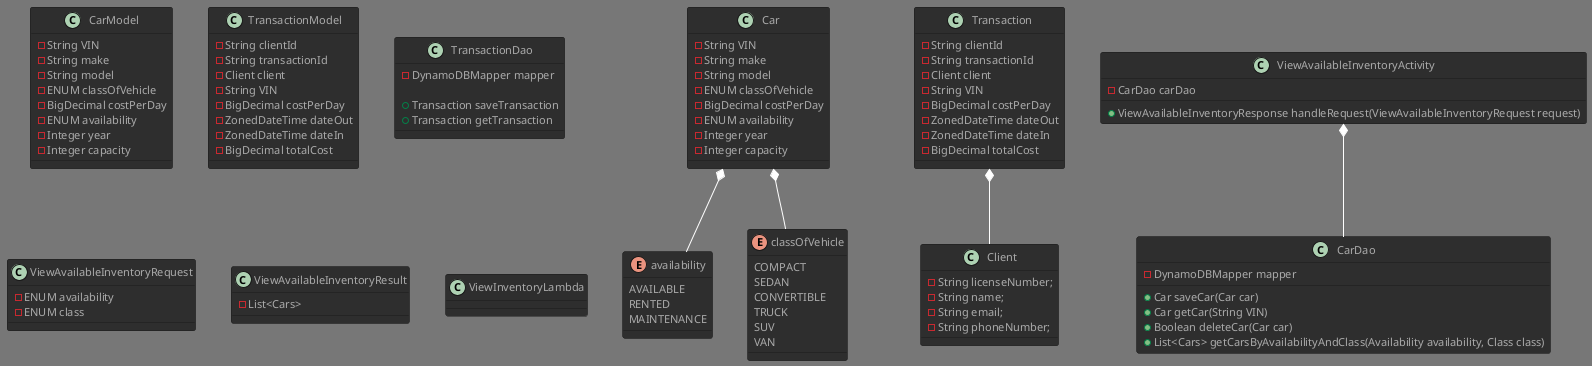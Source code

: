 @startuml
!theme reddress-darkblue

''''''''''''''''''''''''''''''''''''''''''''''''''''''''''''''''''''''''''''''''''''''''''''''''''''''''''''''''''''''''

class Car {
    - String VIN
    - String make
    - String model
    - ENUM classOfVehicle
    - BigDecimal costPerDay
    - ENUM availability
    - Integer year
    - Integer capacity
}

class Transaction {
    - String clientId
    - String transactionId
    - Client client
    - String VIN
    - BigDecimal costPerDay
    - ZonedDateTime dateOut
    - ZonedDateTime dateIn
    - BigDecimal totalCost
}

class Client {
    - String licenseNumber;
    - String name;
    - String email;
    - String phoneNumber;
}

''''''''''''''''''''''''''''''''''''''''''''''''''''''''''''''''''''''''''''''''''''''''''''''''''''''''''''''''''''''''
''''''''''''''''''''''''''''''''''''''''''''''''''''''''''''''''''''''''''''''''''''''''''''''''''''''''''''''''''''''''

class CarModel {
    - String VIN
    - String make
    - String model
    - ENUM classOfVehicle
    - BigDecimal costPerDay
    - ENUM availability
    - Integer year
    - Integer capacity
}

class TransactionModel {
    - String clientId
    - String transactionId
    - Client client
    - String VIN
    - BigDecimal costPerDay
    - ZonedDateTime dateOut
    - ZonedDateTime dateIn
    - BigDecimal totalCost
}

''''''''''''''''''''''''''''''''''''''''''''''''''''''''''''''''''''''''''''''''''''''''''''''''''''''''''''''''''''''''
''''''''''''''''''''''''''''''''''''''''''''''''''''''''''''''''''''''''''''''''''''''''''''''''''''''''''''''''''''''''

class CarDao {
    -DynamoDBMapper mapper

    + Car saveCar(Car car)
    + Car getCar(String VIN)
    + Boolean deleteCar(Car car)
    + List<Cars> getCarsByAvailabilityAndClass(Availability availability, Class class)
}

class TransactionDao {
    -DynamoDBMapper mapper

    + Transaction saveTransaction
    + Transaction getTransaction
}

''''''''''''''''''''''''''''''''''''''''''''''''''''''''''''''''''''''''''''''''''''''''''''''''''''''''''''''''''''''''
''''''''''''''''''''''''''''''''''''''''''''''''''''''''''''''''''''''''''''''''''''''''''''''''''''''''''''''''''''''''

enum availability {
    AVAILABLE
    RENTED
    MAINTENANCE
}

enum classOfVehicle {
    COMPACT
    SEDAN
    CONVERTIBLE
    TRUCK
    SUV
    VAN
}

''''''''''''''''''''''''''''''''''''''''''''''''''''''''''''''''''''''''''''''''''''''''''''''''''''''''''''''''''''''''
''''''''''''''''''''''''''''''''''''''''''''''''''''''''''''''''''''''''''''''''''''''''''''''''''''''''''''''''''''''''

class ViewAvailableInventoryActivity {
    -CarDao carDao

    +ViewAvailableInventoryResponse handleRequest(ViewAvailableInventoryRequest request)
}

'class ViewCarActivity {
'    - CarDao carDao
'
'    + ViewCarResponse handleRequest(ViewCarRequest request)
'}

''''''''''''''''''''''''''''''''''''''''''''''''''''''''''''''''''''''''''''''''''''''''''''''''''''''''''''''''''''''''''''''''''''''''''''''''''''''''''''''''''''''''''''''''''''''''''''''''''''''''''''''''''''''''''''''''''''''''''''''''
''''''''''''''''''''''''''''''''''''''''''''''''''''''''''''''''''''''''''''''''''''''''''''''''''''''''''''''''''''''''

class ViewAvailableInventoryRequest {
    - ENUM availability
    - ENUM class
}

''''''''''''''''''''''''''''''''''''''''''''''''''''''''''''''''''''''''''''''''''''''''''''''''''''''''''''''''''''''''
''''''''''''''''''''''''''''''''''''''''''''''''''''''''''''''''''''''''''''''''''''''''''''''''''''''''''''''''''''''''

class ViewAvailableInventoryResult {
    - List<Cars>
}

''''''''''''''''''''''''''''''''''''''''''''''''''''''''''''''''''''''''''''''''''''''''''''''''''''''''''''''''''''''''
''''''''''''''''''''''''''''''''''''''''''''''''''''''''''''''''''''''''''''''''''''''''''''''''''''''''''''''''''''''''

class ViewInventoryLambda {

}

''''''''''''''''''''''''''''''''''''''''''''''''''''''''''''''''''''''''''''''''''''''''''''''''''''''''''''''''''''''''
''''''''''''''''''''''''''''''''''''''''''''''''''''''''''''''''''''''''''''''''''''''''''''''''''''''''''''''''''''''''
''''''''''''''''''''''''''''''''''''''''''''''''''''''''''''''''''''''''''''''''''''''''''''''''''''''''''''''''''''''''

ViewAvailableInventoryActivity *-- CarDao

''''''''''''''''''''''''''''''''''''''''''''''''''''''''''''''''''''''''''''''''''''''''''''''''''''''''''''''''''''''''
''''''''''''''''''''''''''''''''''''''''''''''''''''''''''''''''''''''''''''''''''''''''''''''''''''''''''''''''''''''''

Transaction *-- Client

''''''''''''''''''''''''''''''''''''''''''''''''''''''''''''''''''''''''''''''''''''''''''''''''''''''''''''''''''''''''
''''''''''''''''''''''''''''''''''''''''''''''''''''''''''''''''''''''''''''''''''''''''''''''''''''''''''''''''''''''''

Car *-- availability
Car *-- classOfVehicle

'ViewAvailableInventoryRequest *-- availability
'ViewAvailableInventoryRequest *-- classOfVehicle

''''''''''''''''''''''''''''''''''''''''''''''''''''''''''''''''''''''''''''''''''''''''''''''''''''''''''''''''''''''''

@enduml